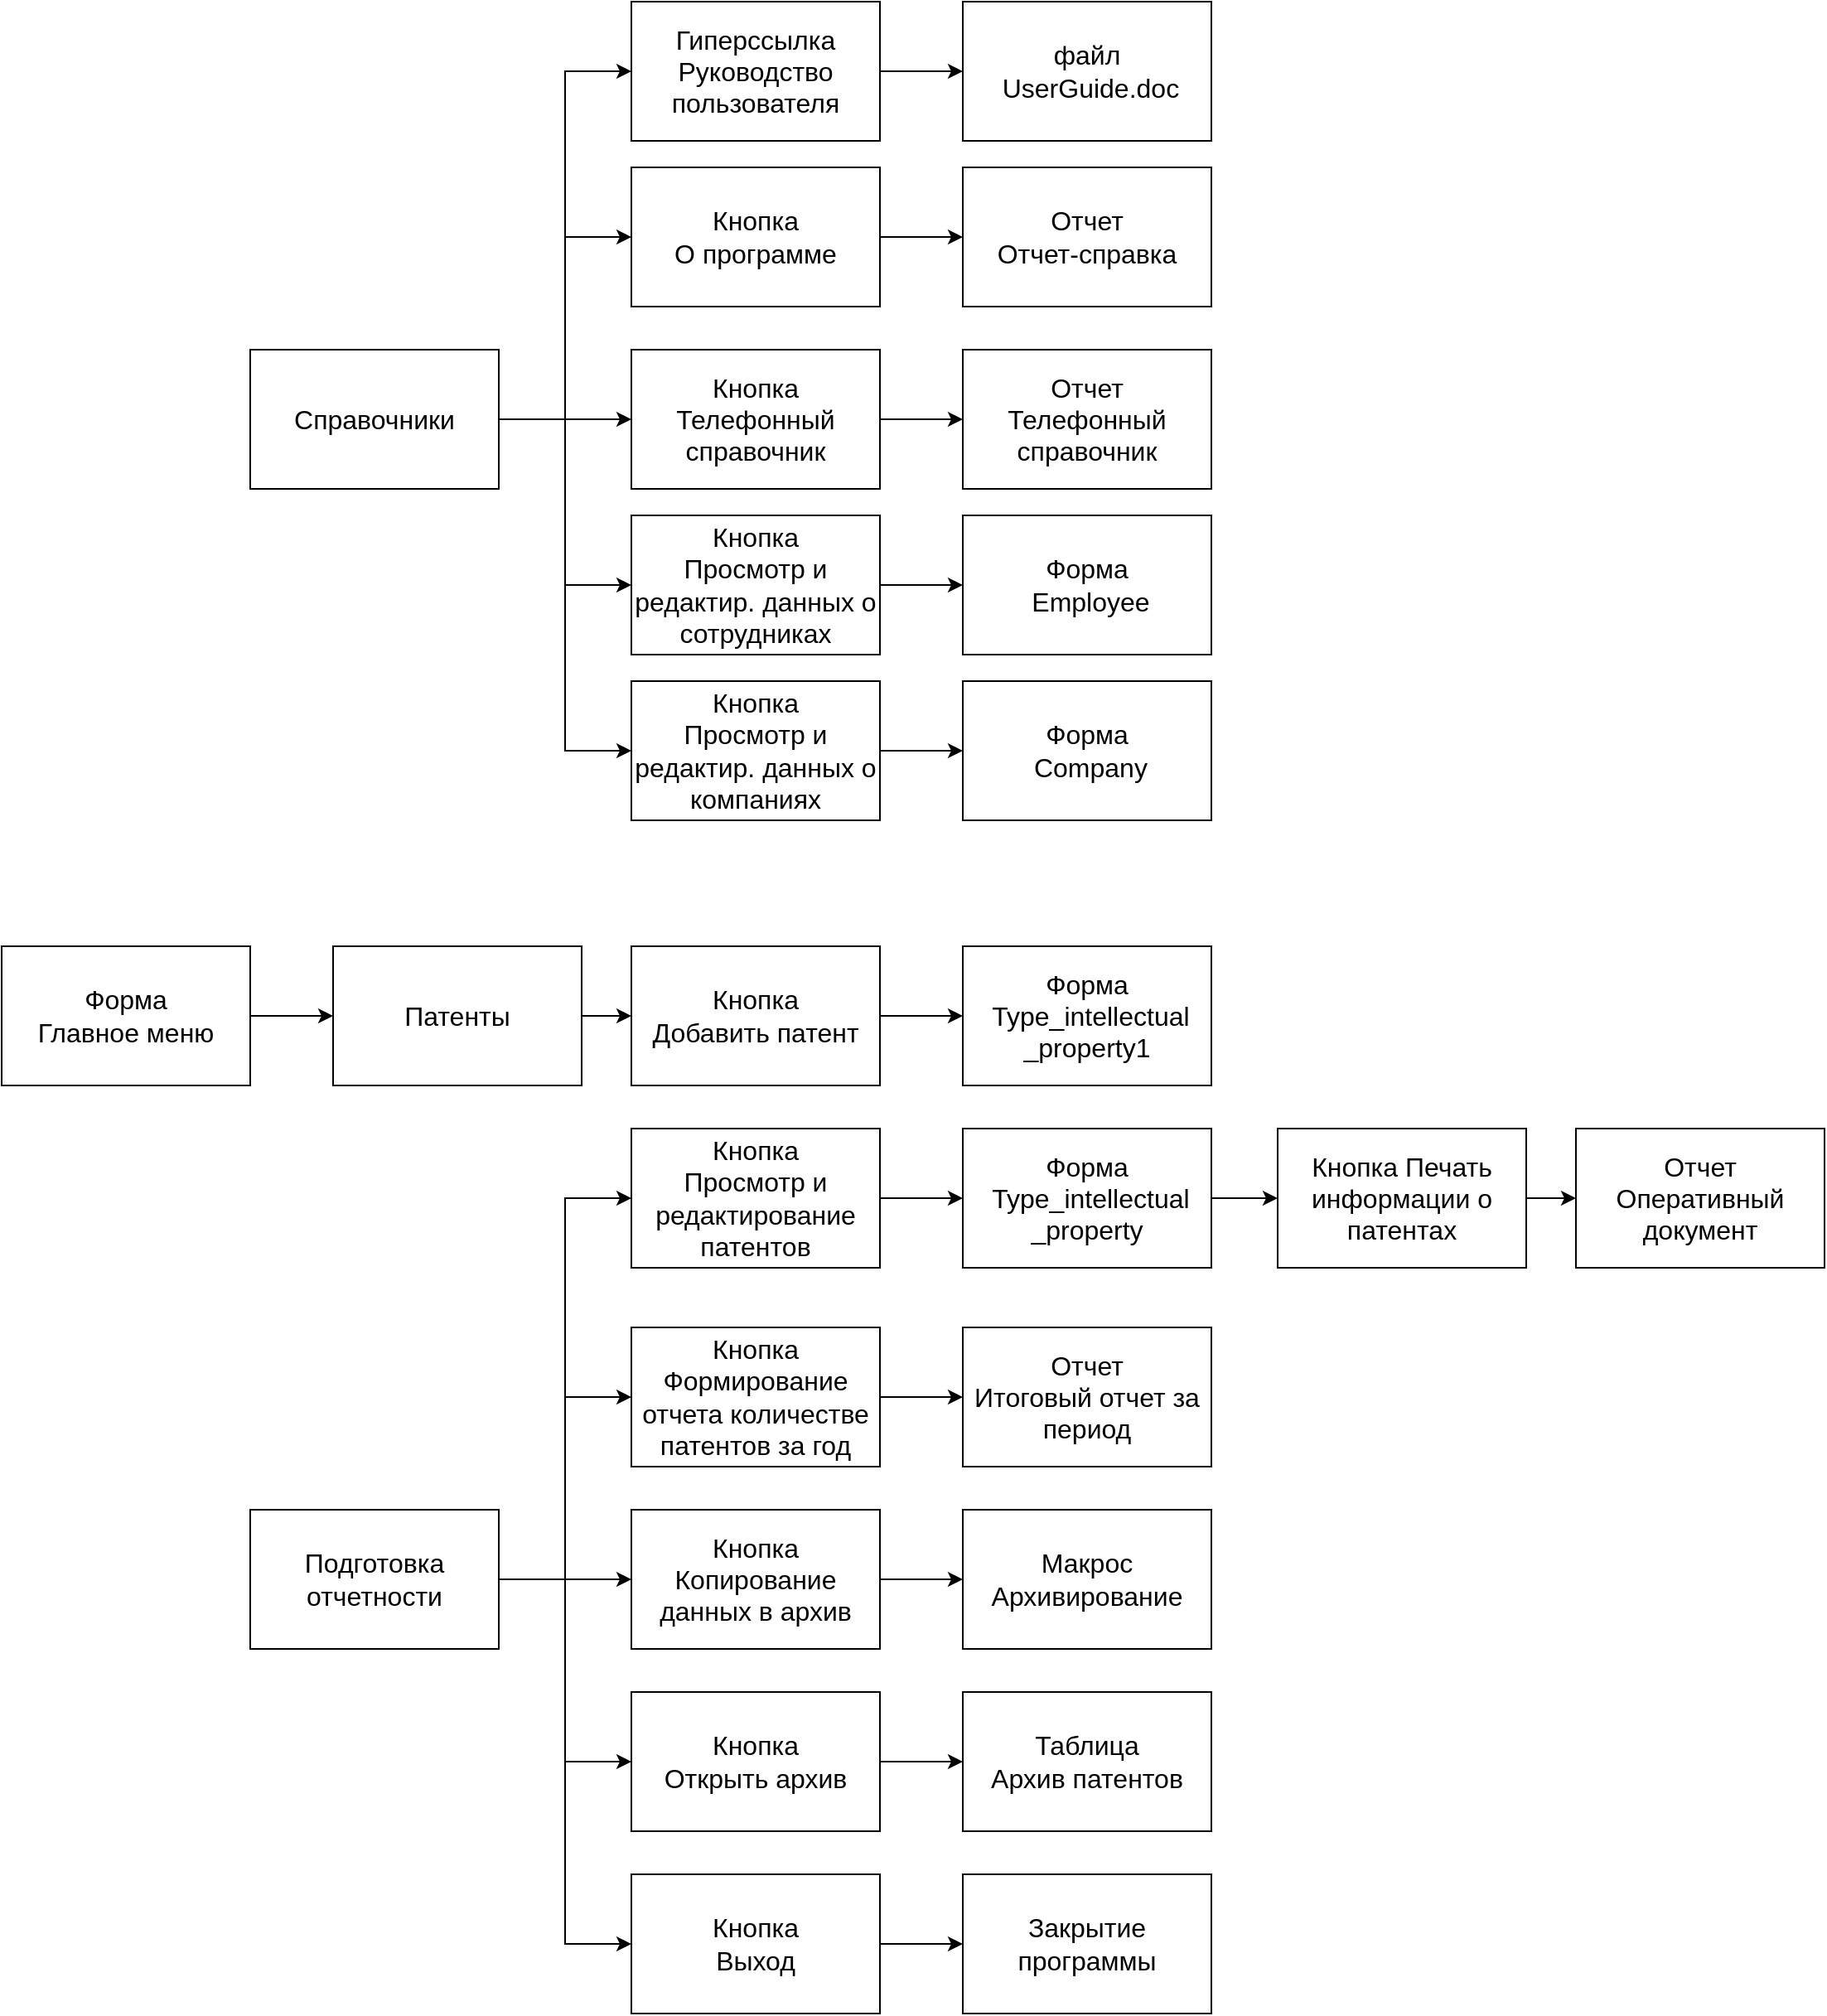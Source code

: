 <mxfile version="13.1.3" type="github">
  <diagram id="-_o99s0oShrrqCKARsHM" name="Page-1">
    <mxGraphModel dx="1824" dy="1016" grid="1" gridSize="10" guides="1" tooltips="1" connect="1" arrows="1" fold="1" page="1" pageScale="1" pageWidth="1169" pageHeight="827" math="0" shadow="0">
      <root>
        <mxCell id="0" />
        <mxCell id="1" parent="0" />
        <mxCell id="aqdA4Xq4WzRV1AeCbZL5-43" style="edgeStyle=orthogonalEdgeStyle;rounded=0;orthogonalLoop=1;jettySize=auto;html=1;entryX=0;entryY=0.5;entryDx=0;entryDy=0;" edge="1" parent="1" source="aqdA4Xq4WzRV1AeCbZL5-1" target="aqdA4Xq4WzRV1AeCbZL5-6">
          <mxGeometry relative="1" as="geometry" />
        </mxCell>
        <mxCell id="aqdA4Xq4WzRV1AeCbZL5-1" value="&lt;font style=&quot;font-size: 16px&quot;&gt;Форма &lt;br&gt;Главное меню&lt;/font&gt;" style="rounded=0;whiteSpace=wrap;html=1;" vertex="1" parent="1">
          <mxGeometry x="60" y="580" width="150" height="84" as="geometry" />
        </mxCell>
        <mxCell id="aqdA4Xq4WzRV1AeCbZL5-52" style="edgeStyle=orthogonalEdgeStyle;rounded=0;orthogonalLoop=1;jettySize=auto;html=1;entryX=0;entryY=0.5;entryDx=0;entryDy=0;" edge="1" parent="1" source="aqdA4Xq4WzRV1AeCbZL5-3" target="aqdA4Xq4WzRV1AeCbZL5-4">
          <mxGeometry relative="1" as="geometry" />
        </mxCell>
        <mxCell id="aqdA4Xq4WzRV1AeCbZL5-3" value="&lt;font style=&quot;font-size: 16px&quot;&gt;Кнопка &lt;br&gt;Выход&lt;/font&gt;" style="rounded=0;whiteSpace=wrap;html=1;" vertex="1" parent="1">
          <mxGeometry x="440" y="1140" width="150" height="84" as="geometry" />
        </mxCell>
        <mxCell id="aqdA4Xq4WzRV1AeCbZL5-4" value="&lt;font style=&quot;font-size: 16px&quot;&gt;Закрытие программы&lt;/font&gt;" style="rounded=0;whiteSpace=wrap;html=1;" vertex="1" parent="1">
          <mxGeometry x="640" y="1140" width="150" height="84" as="geometry" />
        </mxCell>
        <mxCell id="aqdA4Xq4WzRV1AeCbZL5-32" style="edgeStyle=orthogonalEdgeStyle;rounded=0;orthogonalLoop=1;jettySize=auto;html=1;entryX=0;entryY=0.5;entryDx=0;entryDy=0;" edge="1" parent="1" source="aqdA4Xq4WzRV1AeCbZL5-5" target="aqdA4Xq4WzRV1AeCbZL5-22">
          <mxGeometry relative="1" as="geometry" />
        </mxCell>
        <mxCell id="aqdA4Xq4WzRV1AeCbZL5-33" style="edgeStyle=orthogonalEdgeStyle;rounded=0;orthogonalLoop=1;jettySize=auto;html=1;entryX=0;entryY=0.5;entryDx=0;entryDy=0;" edge="1" parent="1" source="aqdA4Xq4WzRV1AeCbZL5-5" target="aqdA4Xq4WzRV1AeCbZL5-20">
          <mxGeometry relative="1" as="geometry" />
        </mxCell>
        <mxCell id="aqdA4Xq4WzRV1AeCbZL5-34" style="edgeStyle=orthogonalEdgeStyle;rounded=0;orthogonalLoop=1;jettySize=auto;html=1;entryX=0;entryY=0.5;entryDx=0;entryDy=0;" edge="1" parent="1" source="aqdA4Xq4WzRV1AeCbZL5-5" target="aqdA4Xq4WzRV1AeCbZL5-18">
          <mxGeometry relative="1" as="geometry" />
        </mxCell>
        <mxCell id="aqdA4Xq4WzRV1AeCbZL5-35" style="edgeStyle=orthogonalEdgeStyle;rounded=0;orthogonalLoop=1;jettySize=auto;html=1;entryX=0;entryY=0.5;entryDx=0;entryDy=0;" edge="1" parent="1" source="aqdA4Xq4WzRV1AeCbZL5-5" target="aqdA4Xq4WzRV1AeCbZL5-16">
          <mxGeometry relative="1" as="geometry" />
        </mxCell>
        <mxCell id="aqdA4Xq4WzRV1AeCbZL5-36" style="edgeStyle=orthogonalEdgeStyle;rounded=0;orthogonalLoop=1;jettySize=auto;html=1;entryX=0;entryY=0.5;entryDx=0;entryDy=0;" edge="1" parent="1" source="aqdA4Xq4WzRV1AeCbZL5-5" target="aqdA4Xq4WzRV1AeCbZL5-14">
          <mxGeometry relative="1" as="geometry" />
        </mxCell>
        <mxCell id="aqdA4Xq4WzRV1AeCbZL5-5" value="&lt;font style=&quot;font-size: 16px&quot;&gt;Справочники&lt;/font&gt;" style="rounded=0;whiteSpace=wrap;html=1;" vertex="1" parent="1">
          <mxGeometry x="210" y="220" width="150" height="84" as="geometry" />
        </mxCell>
        <mxCell id="aqdA4Xq4WzRV1AeCbZL5-44" style="edgeStyle=orthogonalEdgeStyle;rounded=0;orthogonalLoop=1;jettySize=auto;html=1;entryX=0;entryY=0.5;entryDx=0;entryDy=0;" edge="1" parent="1" source="aqdA4Xq4WzRV1AeCbZL5-6" target="aqdA4Xq4WzRV1AeCbZL5-25">
          <mxGeometry relative="1" as="geometry" />
        </mxCell>
        <mxCell id="aqdA4Xq4WzRV1AeCbZL5-6" value="&lt;font style=&quot;font-size: 16px&quot;&gt;Патенты&lt;/font&gt;" style="rounded=0;whiteSpace=wrap;html=1;" vertex="1" parent="1">
          <mxGeometry x="260" y="580" width="150" height="84" as="geometry" />
        </mxCell>
        <mxCell id="aqdA4Xq4WzRV1AeCbZL5-54" style="edgeStyle=orthogonalEdgeStyle;rounded=0;orthogonalLoop=1;jettySize=auto;html=1;entryX=0;entryY=0.5;entryDx=0;entryDy=0;" edge="1" parent="1" source="aqdA4Xq4WzRV1AeCbZL5-7" target="aqdA4Xq4WzRV1AeCbZL5-3">
          <mxGeometry relative="1" as="geometry" />
        </mxCell>
        <mxCell id="aqdA4Xq4WzRV1AeCbZL5-55" style="edgeStyle=orthogonalEdgeStyle;rounded=0;orthogonalLoop=1;jettySize=auto;html=1;entryX=0;entryY=0.5;entryDx=0;entryDy=0;" edge="1" parent="1" source="aqdA4Xq4WzRV1AeCbZL5-7" target="aqdA4Xq4WzRV1AeCbZL5-12">
          <mxGeometry relative="1" as="geometry" />
        </mxCell>
        <mxCell id="aqdA4Xq4WzRV1AeCbZL5-56" style="edgeStyle=orthogonalEdgeStyle;rounded=0;orthogonalLoop=1;jettySize=auto;html=1;entryX=0;entryY=0.5;entryDx=0;entryDy=0;" edge="1" parent="1" source="aqdA4Xq4WzRV1AeCbZL5-7" target="aqdA4Xq4WzRV1AeCbZL5-10">
          <mxGeometry relative="1" as="geometry" />
        </mxCell>
        <mxCell id="aqdA4Xq4WzRV1AeCbZL5-57" style="edgeStyle=orthogonalEdgeStyle;rounded=0;orthogonalLoop=1;jettySize=auto;html=1;entryX=0;entryY=0.5;entryDx=0;entryDy=0;" edge="1" parent="1" source="aqdA4Xq4WzRV1AeCbZL5-7" target="aqdA4Xq4WzRV1AeCbZL5-8">
          <mxGeometry relative="1" as="geometry" />
        </mxCell>
        <mxCell id="aqdA4Xq4WzRV1AeCbZL5-58" style="edgeStyle=orthogonalEdgeStyle;rounded=0;orthogonalLoop=1;jettySize=auto;html=1;entryX=0;entryY=0.5;entryDx=0;entryDy=0;" edge="1" parent="1" source="aqdA4Xq4WzRV1AeCbZL5-7" target="aqdA4Xq4WzRV1AeCbZL5-27">
          <mxGeometry relative="1" as="geometry" />
        </mxCell>
        <mxCell id="aqdA4Xq4WzRV1AeCbZL5-7" value="&lt;font style=&quot;font-size: 16px&quot;&gt;Подготовка отчетности&lt;/font&gt;" style="rounded=0;whiteSpace=wrap;html=1;" vertex="1" parent="1">
          <mxGeometry x="210" y="920" width="150" height="84" as="geometry" />
        </mxCell>
        <mxCell id="aqdA4Xq4WzRV1AeCbZL5-49" style="edgeStyle=orthogonalEdgeStyle;rounded=0;orthogonalLoop=1;jettySize=auto;html=1;entryX=0;entryY=0.5;entryDx=0;entryDy=0;" edge="1" parent="1" source="aqdA4Xq4WzRV1AeCbZL5-8" target="aqdA4Xq4WzRV1AeCbZL5-9">
          <mxGeometry relative="1" as="geometry" />
        </mxCell>
        <mxCell id="aqdA4Xq4WzRV1AeCbZL5-8" value="&lt;font style=&quot;font-size: 16px&quot;&gt;Кнопка Формирование отчета количестве патентов за год&lt;/font&gt;" style="rounded=0;whiteSpace=wrap;html=1;" vertex="1" parent="1">
          <mxGeometry x="440" y="810" width="150" height="84" as="geometry" />
        </mxCell>
        <mxCell id="aqdA4Xq4WzRV1AeCbZL5-9" value="&lt;font style=&quot;font-size: 16px&quot;&gt;Отчет &lt;br&gt;Итоговый отчет за период&lt;/font&gt;" style="rounded=0;whiteSpace=wrap;html=1;" vertex="1" parent="1">
          <mxGeometry x="640" y="810" width="150" height="84" as="geometry" />
        </mxCell>
        <mxCell id="aqdA4Xq4WzRV1AeCbZL5-50" style="edgeStyle=orthogonalEdgeStyle;rounded=0;orthogonalLoop=1;jettySize=auto;html=1;entryX=0;entryY=0.5;entryDx=0;entryDy=0;" edge="1" parent="1" source="aqdA4Xq4WzRV1AeCbZL5-10" target="aqdA4Xq4WzRV1AeCbZL5-11">
          <mxGeometry relative="1" as="geometry" />
        </mxCell>
        <mxCell id="aqdA4Xq4WzRV1AeCbZL5-10" value="&lt;font style=&quot;font-size: 16px&quot;&gt;Кнопка Копирование данных в архив&lt;/font&gt;" style="rounded=0;whiteSpace=wrap;html=1;" vertex="1" parent="1">
          <mxGeometry x="440" y="920" width="150" height="84" as="geometry" />
        </mxCell>
        <mxCell id="aqdA4Xq4WzRV1AeCbZL5-11" value="&lt;font style=&quot;font-size: 16px&quot;&gt;Макрос Архивирование&lt;/font&gt;" style="rounded=0;whiteSpace=wrap;html=1;" vertex="1" parent="1">
          <mxGeometry x="640" y="920" width="150" height="84" as="geometry" />
        </mxCell>
        <mxCell id="aqdA4Xq4WzRV1AeCbZL5-51" style="edgeStyle=orthogonalEdgeStyle;rounded=0;orthogonalLoop=1;jettySize=auto;html=1;" edge="1" parent="1" source="aqdA4Xq4WzRV1AeCbZL5-12" target="aqdA4Xq4WzRV1AeCbZL5-13">
          <mxGeometry relative="1" as="geometry" />
        </mxCell>
        <mxCell id="aqdA4Xq4WzRV1AeCbZL5-12" value="&lt;font style=&quot;font-size: 16px&quot;&gt;Кнопка &lt;br&gt;Открыть архив&lt;/font&gt;" style="rounded=0;whiteSpace=wrap;html=1;" vertex="1" parent="1">
          <mxGeometry x="440" y="1030" width="150" height="84" as="geometry" />
        </mxCell>
        <mxCell id="aqdA4Xq4WzRV1AeCbZL5-13" value="&lt;font style=&quot;font-size: 16px&quot;&gt;Таблица &lt;br&gt;Архив патентов&lt;/font&gt;" style="rounded=0;whiteSpace=wrap;html=1;" vertex="1" parent="1">
          <mxGeometry x="640" y="1030" width="150" height="84" as="geometry" />
        </mxCell>
        <mxCell id="aqdA4Xq4WzRV1AeCbZL5-37" style="edgeStyle=orthogonalEdgeStyle;rounded=0;orthogonalLoop=1;jettySize=auto;html=1;entryX=0;entryY=0.5;entryDx=0;entryDy=0;" edge="1" parent="1" source="aqdA4Xq4WzRV1AeCbZL5-14" target="aqdA4Xq4WzRV1AeCbZL5-15">
          <mxGeometry relative="1" as="geometry" />
        </mxCell>
        <mxCell id="aqdA4Xq4WzRV1AeCbZL5-14" value="&lt;font style=&quot;font-size: 16px&quot;&gt;Гиперссылка Руководство пользователя&lt;/font&gt;" style="rounded=0;whiteSpace=wrap;html=1;" vertex="1" parent="1">
          <mxGeometry x="440" y="10" width="150" height="84" as="geometry" />
        </mxCell>
        <mxCell id="aqdA4Xq4WzRV1AeCbZL5-15" value="&lt;font style=&quot;font-size: 16px&quot;&gt;файл&lt;br&gt;&amp;nbsp;UserGuide.doc&lt;/font&gt;" style="rounded=0;whiteSpace=wrap;html=1;" vertex="1" parent="1">
          <mxGeometry x="640" y="10" width="150" height="84" as="geometry" />
        </mxCell>
        <mxCell id="aqdA4Xq4WzRV1AeCbZL5-38" style="edgeStyle=orthogonalEdgeStyle;rounded=0;orthogonalLoop=1;jettySize=auto;html=1;entryX=0;entryY=0.5;entryDx=0;entryDy=0;" edge="1" parent="1" source="aqdA4Xq4WzRV1AeCbZL5-16" target="aqdA4Xq4WzRV1AeCbZL5-17">
          <mxGeometry relative="1" as="geometry" />
        </mxCell>
        <mxCell id="aqdA4Xq4WzRV1AeCbZL5-16" value="&lt;font style=&quot;font-size: 16px&quot;&gt;Кнопка &lt;br&gt;О программе&lt;/font&gt;" style="rounded=0;whiteSpace=wrap;html=1;" vertex="1" parent="1">
          <mxGeometry x="440" y="110" width="150" height="84" as="geometry" />
        </mxCell>
        <mxCell id="aqdA4Xq4WzRV1AeCbZL5-17" value="&lt;font style=&quot;font-size: 16px&quot;&gt;Отчет &lt;br&gt;Отчет-справка&lt;/font&gt;" style="rounded=0;whiteSpace=wrap;html=1;" vertex="1" parent="1">
          <mxGeometry x="640" y="110" width="150" height="84" as="geometry" />
        </mxCell>
        <mxCell id="aqdA4Xq4WzRV1AeCbZL5-39" style="edgeStyle=orthogonalEdgeStyle;rounded=0;orthogonalLoop=1;jettySize=auto;html=1;entryX=0;entryY=0.5;entryDx=0;entryDy=0;" edge="1" parent="1" source="aqdA4Xq4WzRV1AeCbZL5-18" target="aqdA4Xq4WzRV1AeCbZL5-19">
          <mxGeometry relative="1" as="geometry" />
        </mxCell>
        <mxCell id="aqdA4Xq4WzRV1AeCbZL5-18" value="&lt;span style=&quot;font-size: 16px&quot;&gt;Кнопка&lt;br&gt;Телефонный справочник&lt;/span&gt;" style="rounded=0;whiteSpace=wrap;html=1;" vertex="1" parent="1">
          <mxGeometry x="440" y="220" width="150" height="84" as="geometry" />
        </mxCell>
        <mxCell id="aqdA4Xq4WzRV1AeCbZL5-19" value="&lt;span style=&quot;font-size: 16px&quot;&gt;Отчет &lt;br&gt;Телефонный справочник&lt;/span&gt;" style="rounded=0;whiteSpace=wrap;html=1;" vertex="1" parent="1">
          <mxGeometry x="640" y="220" width="150" height="84" as="geometry" />
        </mxCell>
        <mxCell id="aqdA4Xq4WzRV1AeCbZL5-40" style="edgeStyle=orthogonalEdgeStyle;rounded=0;orthogonalLoop=1;jettySize=auto;html=1;" edge="1" parent="1" source="aqdA4Xq4WzRV1AeCbZL5-20" target="aqdA4Xq4WzRV1AeCbZL5-21">
          <mxGeometry relative="1" as="geometry" />
        </mxCell>
        <mxCell id="aqdA4Xq4WzRV1AeCbZL5-20" value="&lt;span style=&quot;font-size: 16px&quot;&gt;Кнопка&lt;br&gt;Просмотр и редактир. данных о сотрудниках&lt;/span&gt;" style="rounded=0;whiteSpace=wrap;html=1;" vertex="1" parent="1">
          <mxGeometry x="440" y="320" width="150" height="84" as="geometry" />
        </mxCell>
        <mxCell id="aqdA4Xq4WzRV1AeCbZL5-21" value="&lt;span style=&quot;font-size: 16px&quot;&gt;Форма&lt;br&gt;&amp;nbsp;Employee&lt;/span&gt;" style="rounded=0;whiteSpace=wrap;html=1;" vertex="1" parent="1">
          <mxGeometry x="640" y="320" width="150" height="84" as="geometry" />
        </mxCell>
        <mxCell id="aqdA4Xq4WzRV1AeCbZL5-41" style="edgeStyle=orthogonalEdgeStyle;rounded=0;orthogonalLoop=1;jettySize=auto;html=1;entryX=0;entryY=0.5;entryDx=0;entryDy=0;" edge="1" parent="1" source="aqdA4Xq4WzRV1AeCbZL5-22" target="aqdA4Xq4WzRV1AeCbZL5-24">
          <mxGeometry relative="1" as="geometry" />
        </mxCell>
        <mxCell id="aqdA4Xq4WzRV1AeCbZL5-22" value="&lt;span style=&quot;font-size: 16px&quot;&gt;Кнопка&lt;/span&gt;&lt;br style=&quot;font-size: 16px&quot;&gt;&lt;span style=&quot;font-size: 16px&quot;&gt;Просмотр и редактир. данных о компаниях&lt;/span&gt;" style="rounded=0;whiteSpace=wrap;html=1;" vertex="1" parent="1">
          <mxGeometry x="440" y="420" width="150" height="84" as="geometry" />
        </mxCell>
        <mxCell id="aqdA4Xq4WzRV1AeCbZL5-24" value="&lt;span style=&quot;font-size: 16px&quot;&gt;Форма&lt;br&gt;&amp;nbsp;Company&lt;/span&gt;" style="rounded=0;whiteSpace=wrap;html=1;" vertex="1" parent="1">
          <mxGeometry x="640" y="420" width="150" height="84" as="geometry" />
        </mxCell>
        <mxCell id="aqdA4Xq4WzRV1AeCbZL5-45" style="edgeStyle=orthogonalEdgeStyle;rounded=0;orthogonalLoop=1;jettySize=auto;html=1;entryX=0;entryY=0.5;entryDx=0;entryDy=0;" edge="1" parent="1" source="aqdA4Xq4WzRV1AeCbZL5-25" target="aqdA4Xq4WzRV1AeCbZL5-26">
          <mxGeometry relative="1" as="geometry" />
        </mxCell>
        <mxCell id="aqdA4Xq4WzRV1AeCbZL5-25" value="&lt;span style=&quot;font-size: 16px&quot;&gt;Кнопка &lt;br&gt;Добавить патент&lt;/span&gt;" style="rounded=0;whiteSpace=wrap;html=1;" vertex="1" parent="1">
          <mxGeometry x="440" y="580" width="150" height="84" as="geometry" />
        </mxCell>
        <mxCell id="aqdA4Xq4WzRV1AeCbZL5-26" value="&lt;span style=&quot;font-size: 16px&quot;&gt;Форма&lt;br&gt;&amp;nbsp;Type_intellectual _property1&lt;/span&gt;" style="rounded=0;whiteSpace=wrap;html=1;" vertex="1" parent="1">
          <mxGeometry x="640" y="580" width="150" height="84" as="geometry" />
        </mxCell>
        <mxCell id="aqdA4Xq4WzRV1AeCbZL5-46" style="edgeStyle=orthogonalEdgeStyle;rounded=0;orthogonalLoop=1;jettySize=auto;html=1;entryX=0;entryY=0.5;entryDx=0;entryDy=0;" edge="1" parent="1" source="aqdA4Xq4WzRV1AeCbZL5-27" target="aqdA4Xq4WzRV1AeCbZL5-28">
          <mxGeometry relative="1" as="geometry" />
        </mxCell>
        <mxCell id="aqdA4Xq4WzRV1AeCbZL5-27" value="&lt;span style=&quot;font-size: 16px&quot;&gt;Кнопка &lt;br&gt;Просмотр и редактирование патентов&lt;br&gt;&lt;/span&gt;" style="rounded=0;whiteSpace=wrap;html=1;" vertex="1" parent="1">
          <mxGeometry x="440" y="690" width="150" height="84" as="geometry" />
        </mxCell>
        <mxCell id="aqdA4Xq4WzRV1AeCbZL5-47" style="edgeStyle=orthogonalEdgeStyle;rounded=0;orthogonalLoop=1;jettySize=auto;html=1;entryX=0;entryY=0.5;entryDx=0;entryDy=0;" edge="1" parent="1" source="aqdA4Xq4WzRV1AeCbZL5-28" target="aqdA4Xq4WzRV1AeCbZL5-29">
          <mxGeometry relative="1" as="geometry" />
        </mxCell>
        <mxCell id="aqdA4Xq4WzRV1AeCbZL5-28" value="&lt;span style=&quot;font-size: 16px&quot;&gt;Форма&lt;br&gt;&amp;nbsp;Type_intellectual _property&lt;/span&gt;" style="rounded=0;whiteSpace=wrap;html=1;" vertex="1" parent="1">
          <mxGeometry x="640" y="690" width="150" height="84" as="geometry" />
        </mxCell>
        <mxCell id="aqdA4Xq4WzRV1AeCbZL5-48" style="edgeStyle=orthogonalEdgeStyle;rounded=0;orthogonalLoop=1;jettySize=auto;html=1;entryX=0;entryY=0.5;entryDx=0;entryDy=0;" edge="1" parent="1" source="aqdA4Xq4WzRV1AeCbZL5-29" target="aqdA4Xq4WzRV1AeCbZL5-30">
          <mxGeometry relative="1" as="geometry" />
        </mxCell>
        <mxCell id="aqdA4Xq4WzRV1AeCbZL5-29" value="&lt;span style=&quot;font-size: 16px&quot;&gt;Кнопка Печать информации о патентах&lt;/span&gt;" style="rounded=0;whiteSpace=wrap;html=1;" vertex="1" parent="1">
          <mxGeometry x="830" y="690" width="150" height="84" as="geometry" />
        </mxCell>
        <mxCell id="aqdA4Xq4WzRV1AeCbZL5-30" value="&lt;span style=&quot;font-size: 16px&quot;&gt;Отчет&lt;br&gt;Оперативный документ&lt;br&gt;&lt;/span&gt;" style="rounded=0;whiteSpace=wrap;html=1;" vertex="1" parent="1">
          <mxGeometry x="1010" y="690" width="150" height="84" as="geometry" />
        </mxCell>
      </root>
    </mxGraphModel>
  </diagram>
</mxfile>
